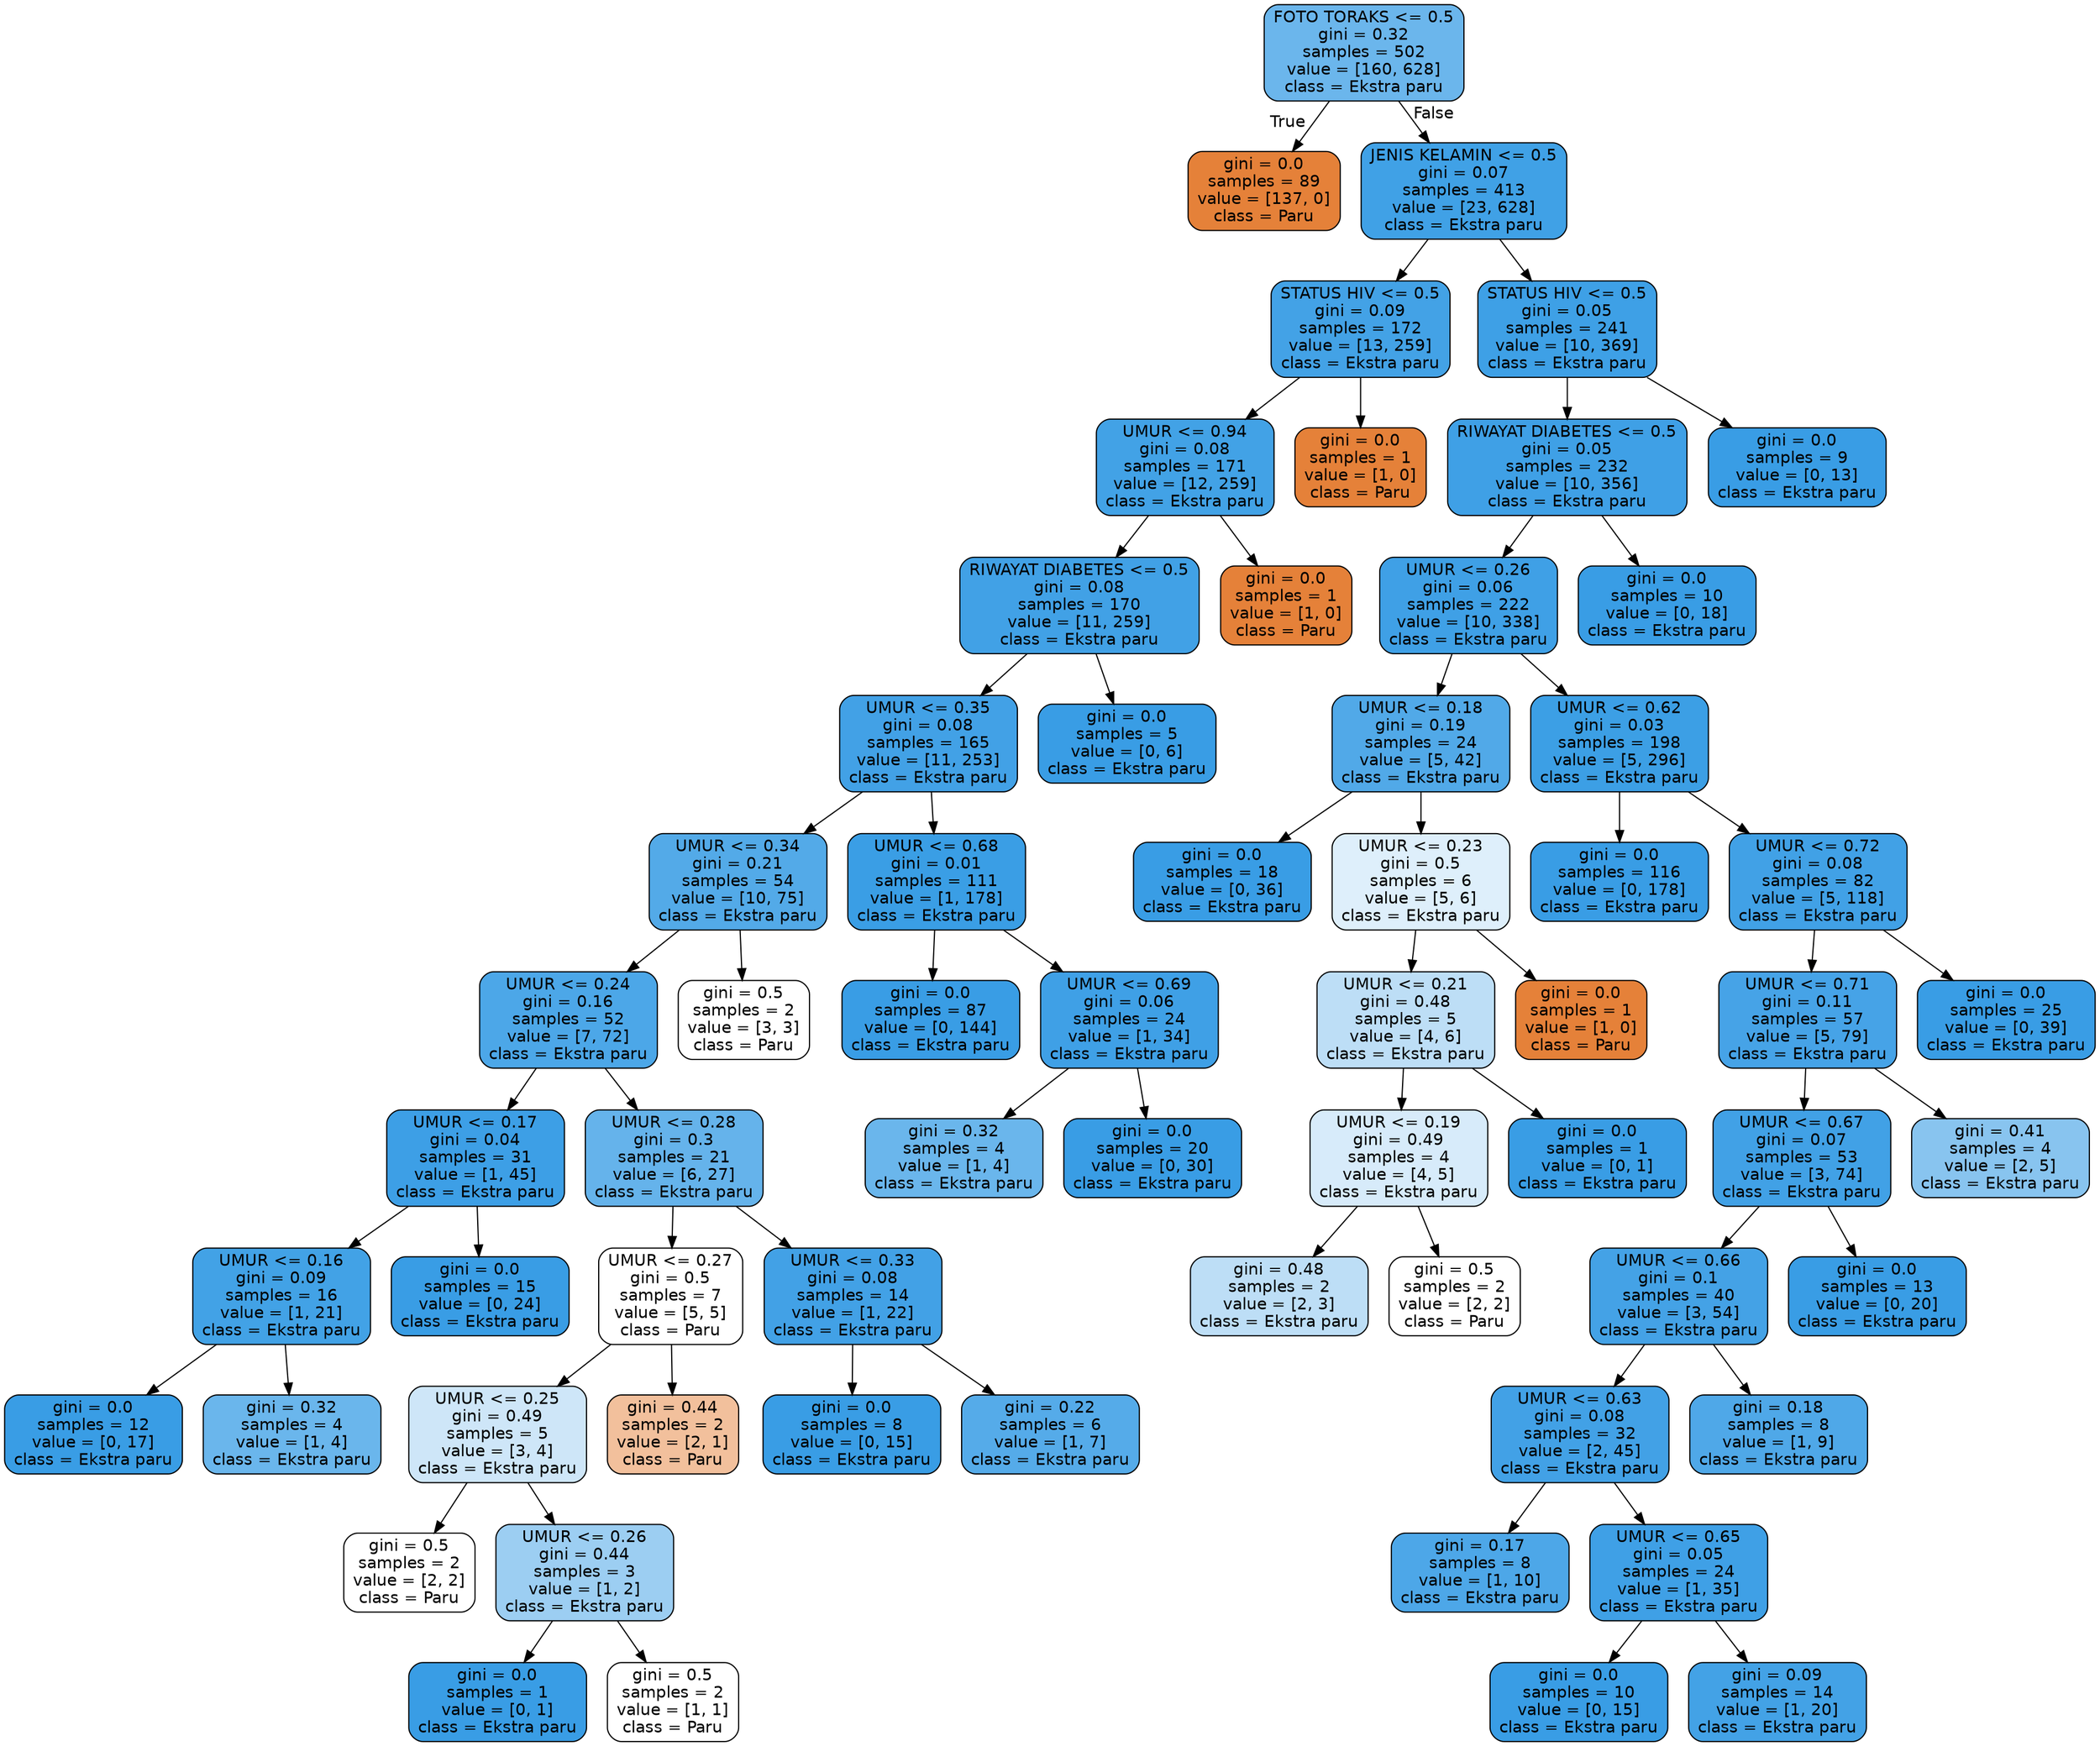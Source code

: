 digraph Tree {
node [shape=box, style="filled, rounded", color="black", fontname="helvetica"] ;
edge [fontname="helvetica"] ;
0 [label="FOTO TORAKS <= 0.5\ngini = 0.32\nsamples = 502\nvalue = [160, 628]\nclass = Ekstra paru", fillcolor="#6bb6ec"] ;
1 [label="gini = 0.0\nsamples = 89\nvalue = [137, 0]\nclass = Paru", fillcolor="#e58139"] ;
0 -> 1 [labeldistance=2.5, labelangle=45, headlabel="True"] ;
2 [label="JENIS KELAMIN <= 0.5\ngini = 0.07\nsamples = 413\nvalue = [23, 628]\nclass = Ekstra paru", fillcolor="#40a1e6"] ;
0 -> 2 [labeldistance=2.5, labelangle=-45, headlabel="False"] ;
3 [label="STATUS HIV <= 0.5\ngini = 0.09\nsamples = 172\nvalue = [13, 259]\nclass = Ekstra paru", fillcolor="#43a2e6"] ;
2 -> 3 ;
4 [label="UMUR <= 0.94\ngini = 0.08\nsamples = 171\nvalue = [12, 259]\nclass = Ekstra paru", fillcolor="#42a2e6"] ;
3 -> 4 ;
5 [label="RIWAYAT DIABETES <= 0.5\ngini = 0.08\nsamples = 170\nvalue = [11, 259]\nclass = Ekstra paru", fillcolor="#41a1e6"] ;
4 -> 5 ;
6 [label="UMUR <= 0.35\ngini = 0.08\nsamples = 165\nvalue = [11, 253]\nclass = Ekstra paru", fillcolor="#42a1e6"] ;
5 -> 6 ;
7 [label="UMUR <= 0.34\ngini = 0.21\nsamples = 54\nvalue = [10, 75]\nclass = Ekstra paru", fillcolor="#53aae8"] ;
6 -> 7 ;
8 [label="UMUR <= 0.24\ngini = 0.16\nsamples = 52\nvalue = [7, 72]\nclass = Ekstra paru", fillcolor="#4ca7e8"] ;
7 -> 8 ;
9 [label="UMUR <= 0.17\ngini = 0.04\nsamples = 31\nvalue = [1, 45]\nclass = Ekstra paru", fillcolor="#3d9fe6"] ;
8 -> 9 ;
10 [label="UMUR <= 0.16\ngini = 0.09\nsamples = 16\nvalue = [1, 21]\nclass = Ekstra paru", fillcolor="#42a2e6"] ;
9 -> 10 ;
11 [label="gini = 0.0\nsamples = 12\nvalue = [0, 17]\nclass = Ekstra paru", fillcolor="#399de5"] ;
10 -> 11 ;
12 [label="gini = 0.32\nsamples = 4\nvalue = [1, 4]\nclass = Ekstra paru", fillcolor="#6ab6ec"] ;
10 -> 12 ;
13 [label="gini = 0.0\nsamples = 15\nvalue = [0, 24]\nclass = Ekstra paru", fillcolor="#399de5"] ;
9 -> 13 ;
14 [label="UMUR <= 0.28\ngini = 0.3\nsamples = 21\nvalue = [6, 27]\nclass = Ekstra paru", fillcolor="#65b3eb"] ;
8 -> 14 ;
15 [label="UMUR <= 0.27\ngini = 0.5\nsamples = 7\nvalue = [5, 5]\nclass = Paru", fillcolor="#ffffff"] ;
14 -> 15 ;
16 [label="UMUR <= 0.25\ngini = 0.49\nsamples = 5\nvalue = [3, 4]\nclass = Ekstra paru", fillcolor="#cee6f8"] ;
15 -> 16 ;
17 [label="gini = 0.5\nsamples = 2\nvalue = [2, 2]\nclass = Paru", fillcolor="#ffffff"] ;
16 -> 17 ;
18 [label="UMUR <= 0.26\ngini = 0.44\nsamples = 3\nvalue = [1, 2]\nclass = Ekstra paru", fillcolor="#9ccef2"] ;
16 -> 18 ;
19 [label="gini = 0.0\nsamples = 1\nvalue = [0, 1]\nclass = Ekstra paru", fillcolor="#399de5"] ;
18 -> 19 ;
20 [label="gini = 0.5\nsamples = 2\nvalue = [1, 1]\nclass = Paru", fillcolor="#ffffff"] ;
18 -> 20 ;
21 [label="gini = 0.44\nsamples = 2\nvalue = [2, 1]\nclass = Paru", fillcolor="#f2c09c"] ;
15 -> 21 ;
22 [label="UMUR <= 0.33\ngini = 0.08\nsamples = 14\nvalue = [1, 22]\nclass = Ekstra paru", fillcolor="#42a1e6"] ;
14 -> 22 ;
23 [label="gini = 0.0\nsamples = 8\nvalue = [0, 15]\nclass = Ekstra paru", fillcolor="#399de5"] ;
22 -> 23 ;
24 [label="gini = 0.22\nsamples = 6\nvalue = [1, 7]\nclass = Ekstra paru", fillcolor="#55abe9"] ;
22 -> 24 ;
25 [label="gini = 0.5\nsamples = 2\nvalue = [3, 3]\nclass = Paru", fillcolor="#ffffff"] ;
7 -> 25 ;
26 [label="UMUR <= 0.68\ngini = 0.01\nsamples = 111\nvalue = [1, 178]\nclass = Ekstra paru", fillcolor="#3a9ee5"] ;
6 -> 26 ;
27 [label="gini = 0.0\nsamples = 87\nvalue = [0, 144]\nclass = Ekstra paru", fillcolor="#399de5"] ;
26 -> 27 ;
28 [label="UMUR <= 0.69\ngini = 0.06\nsamples = 24\nvalue = [1, 34]\nclass = Ekstra paru", fillcolor="#3fa0e6"] ;
26 -> 28 ;
29 [label="gini = 0.32\nsamples = 4\nvalue = [1, 4]\nclass = Ekstra paru", fillcolor="#6ab6ec"] ;
28 -> 29 ;
30 [label="gini = 0.0\nsamples = 20\nvalue = [0, 30]\nclass = Ekstra paru", fillcolor="#399de5"] ;
28 -> 30 ;
31 [label="gini = 0.0\nsamples = 5\nvalue = [0, 6]\nclass = Ekstra paru", fillcolor="#399de5"] ;
5 -> 31 ;
32 [label="gini = 0.0\nsamples = 1\nvalue = [1, 0]\nclass = Paru", fillcolor="#e58139"] ;
4 -> 32 ;
33 [label="gini = 0.0\nsamples = 1\nvalue = [1, 0]\nclass = Paru", fillcolor="#e58139"] ;
3 -> 33 ;
34 [label="STATUS HIV <= 0.5\ngini = 0.05\nsamples = 241\nvalue = [10, 369]\nclass = Ekstra paru", fillcolor="#3ea0e6"] ;
2 -> 34 ;
35 [label="RIWAYAT DIABETES <= 0.5\ngini = 0.05\nsamples = 232\nvalue = [10, 356]\nclass = Ekstra paru", fillcolor="#3fa0e6"] ;
34 -> 35 ;
36 [label="UMUR <= 0.26\ngini = 0.06\nsamples = 222\nvalue = [10, 338]\nclass = Ekstra paru", fillcolor="#3fa0e6"] ;
35 -> 36 ;
37 [label="UMUR <= 0.18\ngini = 0.19\nsamples = 24\nvalue = [5, 42]\nclass = Ekstra paru", fillcolor="#51a9e8"] ;
36 -> 37 ;
38 [label="gini = 0.0\nsamples = 18\nvalue = [0, 36]\nclass = Ekstra paru", fillcolor="#399de5"] ;
37 -> 38 ;
39 [label="UMUR <= 0.23\ngini = 0.5\nsamples = 6\nvalue = [5, 6]\nclass = Ekstra paru", fillcolor="#deeffb"] ;
37 -> 39 ;
40 [label="UMUR <= 0.21\ngini = 0.48\nsamples = 5\nvalue = [4, 6]\nclass = Ekstra paru", fillcolor="#bddef6"] ;
39 -> 40 ;
41 [label="UMUR <= 0.19\ngini = 0.49\nsamples = 4\nvalue = [4, 5]\nclass = Ekstra paru", fillcolor="#d7ebfa"] ;
40 -> 41 ;
42 [label="gini = 0.48\nsamples = 2\nvalue = [2, 3]\nclass = Ekstra paru", fillcolor="#bddef6"] ;
41 -> 42 ;
43 [label="gini = 0.5\nsamples = 2\nvalue = [2, 2]\nclass = Paru", fillcolor="#ffffff"] ;
41 -> 43 ;
44 [label="gini = 0.0\nsamples = 1\nvalue = [0, 1]\nclass = Ekstra paru", fillcolor="#399de5"] ;
40 -> 44 ;
45 [label="gini = 0.0\nsamples = 1\nvalue = [1, 0]\nclass = Paru", fillcolor="#e58139"] ;
39 -> 45 ;
46 [label="UMUR <= 0.62\ngini = 0.03\nsamples = 198\nvalue = [5, 296]\nclass = Ekstra paru", fillcolor="#3c9fe5"] ;
36 -> 46 ;
47 [label="gini = 0.0\nsamples = 116\nvalue = [0, 178]\nclass = Ekstra paru", fillcolor="#399de5"] ;
46 -> 47 ;
48 [label="UMUR <= 0.72\ngini = 0.08\nsamples = 82\nvalue = [5, 118]\nclass = Ekstra paru", fillcolor="#41a1e6"] ;
46 -> 48 ;
49 [label="UMUR <= 0.71\ngini = 0.11\nsamples = 57\nvalue = [5, 79]\nclass = Ekstra paru", fillcolor="#46a3e7"] ;
48 -> 49 ;
50 [label="UMUR <= 0.67\ngini = 0.07\nsamples = 53\nvalue = [3, 74]\nclass = Ekstra paru", fillcolor="#41a1e6"] ;
49 -> 50 ;
51 [label="UMUR <= 0.66\ngini = 0.1\nsamples = 40\nvalue = [3, 54]\nclass = Ekstra paru", fillcolor="#44a2e6"] ;
50 -> 51 ;
52 [label="UMUR <= 0.63\ngini = 0.08\nsamples = 32\nvalue = [2, 45]\nclass = Ekstra paru", fillcolor="#42a1e6"] ;
51 -> 52 ;
53 [label="gini = 0.17\nsamples = 8\nvalue = [1, 10]\nclass = Ekstra paru", fillcolor="#4da7e8"] ;
52 -> 53 ;
54 [label="UMUR <= 0.65\ngini = 0.05\nsamples = 24\nvalue = [1, 35]\nclass = Ekstra paru", fillcolor="#3fa0e6"] ;
52 -> 54 ;
55 [label="gini = 0.0\nsamples = 10\nvalue = [0, 15]\nclass = Ekstra paru", fillcolor="#399de5"] ;
54 -> 55 ;
56 [label="gini = 0.09\nsamples = 14\nvalue = [1, 20]\nclass = Ekstra paru", fillcolor="#43a2e6"] ;
54 -> 56 ;
57 [label="gini = 0.18\nsamples = 8\nvalue = [1, 9]\nclass = Ekstra paru", fillcolor="#4fa8e8"] ;
51 -> 57 ;
58 [label="gini = 0.0\nsamples = 13\nvalue = [0, 20]\nclass = Ekstra paru", fillcolor="#399de5"] ;
50 -> 58 ;
59 [label="gini = 0.41\nsamples = 4\nvalue = [2, 5]\nclass = Ekstra paru", fillcolor="#88c4ef"] ;
49 -> 59 ;
60 [label="gini = 0.0\nsamples = 25\nvalue = [0, 39]\nclass = Ekstra paru", fillcolor="#399de5"] ;
48 -> 60 ;
61 [label="gini = 0.0\nsamples = 10\nvalue = [0, 18]\nclass = Ekstra paru", fillcolor="#399de5"] ;
35 -> 61 ;
62 [label="gini = 0.0\nsamples = 9\nvalue = [0, 13]\nclass = Ekstra paru", fillcolor="#399de5"] ;
34 -> 62 ;
}